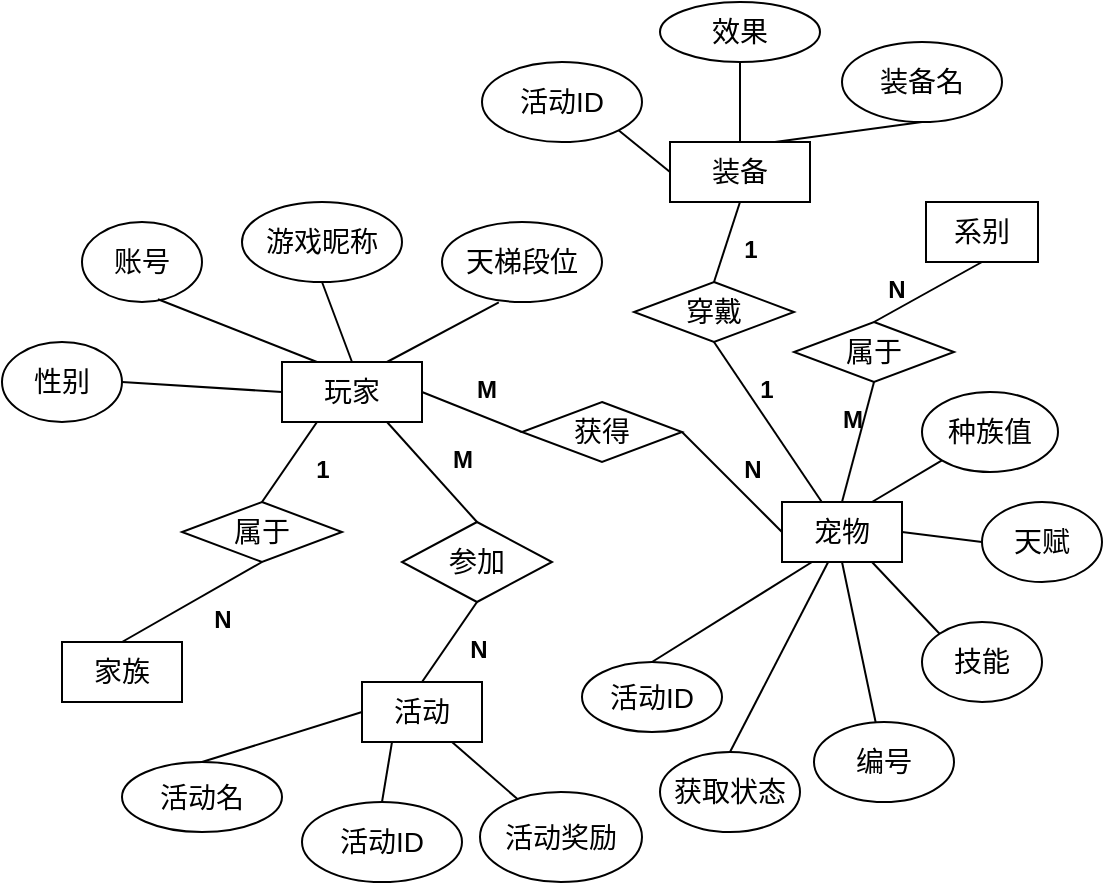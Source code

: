 <mxfile version="21.2.8" type="device">
  <diagram name="第 1 页" id="h3ZRRE8zVxtTzDDd7k0A">
    <mxGraphModel dx="1036" dy="606" grid="1" gridSize="10" guides="1" tooltips="1" connect="1" arrows="1" fold="1" page="1" pageScale="1" pageWidth="827" pageHeight="1169" math="0" shadow="0">
      <root>
        <mxCell id="0" />
        <mxCell id="1" parent="0" />
        <mxCell id="4rsDghCP10oIGBBMkYrz-1" value="&lt;font style=&quot;font-size: 14px;&quot;&gt;玩家&lt;/font&gt;" style="rounded=0;whiteSpace=wrap;html=1;" parent="1" vertex="1">
          <mxGeometry x="270" y="240" width="70" height="30" as="geometry" />
        </mxCell>
        <mxCell id="4rsDghCP10oIGBBMkYrz-3" value="&lt;font style=&quot;font-size: 14px;&quot;&gt;账号&lt;/font&gt;" style="ellipse;whiteSpace=wrap;html=1;" parent="1" vertex="1">
          <mxGeometry x="170" y="170" width="60" height="40" as="geometry" />
        </mxCell>
        <mxCell id="4rsDghCP10oIGBBMkYrz-5" value="" style="endArrow=none;html=1;rounded=0;entryX=0.633;entryY=0.965;entryDx=0;entryDy=0;entryPerimeter=0;exitX=0.25;exitY=0;exitDx=0;exitDy=0;" parent="1" source="4rsDghCP10oIGBBMkYrz-1" target="4rsDghCP10oIGBBMkYrz-3" edge="1">
          <mxGeometry width="50" height="50" relative="1" as="geometry">
            <mxPoint x="200" y="270" as="sourcePoint" />
            <mxPoint x="250" y="220" as="targetPoint" />
            <Array as="points" />
          </mxGeometry>
        </mxCell>
        <mxCell id="4rsDghCP10oIGBBMkYrz-6" value="&lt;font style=&quot;font-size: 14px;&quot;&gt;游戏昵称&lt;/font&gt;" style="ellipse;whiteSpace=wrap;html=1;" parent="1" vertex="1">
          <mxGeometry x="250" y="160" width="80" height="40" as="geometry" />
        </mxCell>
        <mxCell id="4rsDghCP10oIGBBMkYrz-7" value="" style="endArrow=none;html=1;rounded=0;entryX=0.5;entryY=1;entryDx=0;entryDy=0;exitX=0.5;exitY=0;exitDx=0;exitDy=0;" parent="1" source="4rsDghCP10oIGBBMkYrz-1" target="4rsDghCP10oIGBBMkYrz-6" edge="1">
          <mxGeometry width="50" height="50" relative="1" as="geometry">
            <mxPoint x="320" y="260" as="sourcePoint" />
            <mxPoint x="370" y="210" as="targetPoint" />
            <Array as="points" />
          </mxGeometry>
        </mxCell>
        <mxCell id="4rsDghCP10oIGBBMkYrz-18" value="&lt;font style=&quot;font-size: 14px;&quot;&gt;获得&lt;/font&gt;" style="rhombus;whiteSpace=wrap;html=1;" parent="1" vertex="1">
          <mxGeometry x="390" y="260" width="80" height="30" as="geometry" />
        </mxCell>
        <mxCell id="4rsDghCP10oIGBBMkYrz-20" value="" style="endArrow=none;html=1;rounded=0;entryX=1;entryY=0.5;entryDx=0;entryDy=0;exitX=0;exitY=0.5;exitDx=0;exitDy=0;" parent="1" source="4rsDghCP10oIGBBMkYrz-18" target="4rsDghCP10oIGBBMkYrz-1" edge="1">
          <mxGeometry width="50" height="50" relative="1" as="geometry">
            <mxPoint x="310" y="320" as="sourcePoint" />
            <mxPoint x="360" y="270" as="targetPoint" />
          </mxGeometry>
        </mxCell>
        <mxCell id="4rsDghCP10oIGBBMkYrz-21" value="&lt;font style=&quot;font-size: 12px;&quot;&gt;M&lt;/font&gt;" style="text;strokeColor=none;fillColor=none;html=1;fontSize=24;fontStyle=1;verticalAlign=middle;align=center;" parent="1" vertex="1">
          <mxGeometry x="354" y="240" width="36" height="20" as="geometry" />
        </mxCell>
        <mxCell id="4rsDghCP10oIGBBMkYrz-22" value="&lt;font style=&quot;font-size: 14px;&quot;&gt;宠物&lt;/font&gt;" style="rounded=0;whiteSpace=wrap;html=1;" parent="1" vertex="1">
          <mxGeometry x="520" y="310" width="60" height="30" as="geometry" />
        </mxCell>
        <mxCell id="4rsDghCP10oIGBBMkYrz-24" value="" style="endArrow=none;html=1;rounded=0;entryX=1;entryY=0.5;entryDx=0;entryDy=0;exitX=0;exitY=0.5;exitDx=0;exitDy=0;" parent="1" source="4rsDghCP10oIGBBMkYrz-22" target="4rsDghCP10oIGBBMkYrz-18" edge="1">
          <mxGeometry width="50" height="50" relative="1" as="geometry">
            <mxPoint x="390" y="340" as="sourcePoint" />
            <mxPoint x="440" y="290" as="targetPoint" />
          </mxGeometry>
        </mxCell>
        <mxCell id="4rsDghCP10oIGBBMkYrz-25" value="&lt;font style=&quot;font-size: 12px;&quot;&gt;N&lt;/font&gt;" style="text;strokeColor=none;fillColor=none;html=1;fontSize=24;fontStyle=1;verticalAlign=middle;align=center;" parent="1" vertex="1">
          <mxGeometry x="490" y="280" width="30" height="20" as="geometry" />
        </mxCell>
        <mxCell id="4rsDghCP10oIGBBMkYrz-26" value="&lt;font style=&quot;font-size: 14px;&quot;&gt;种族值&lt;/font&gt;" style="ellipse;whiteSpace=wrap;html=1;" parent="1" vertex="1">
          <mxGeometry x="590" y="255" width="68" height="40" as="geometry" />
        </mxCell>
        <mxCell id="4rsDghCP10oIGBBMkYrz-27" value="" style="endArrow=none;html=1;rounded=0;entryX=0;entryY=1;entryDx=0;entryDy=0;exitX=0.75;exitY=0;exitDx=0;exitDy=0;" parent="1" source="4rsDghCP10oIGBBMkYrz-22" target="4rsDghCP10oIGBBMkYrz-26" edge="1">
          <mxGeometry width="50" height="50" relative="1" as="geometry">
            <mxPoint x="580" y="390" as="sourcePoint" />
            <mxPoint x="630" y="340" as="targetPoint" />
          </mxGeometry>
        </mxCell>
        <mxCell id="4rsDghCP10oIGBBMkYrz-28" value="&lt;font style=&quot;font-size: 14px;&quot;&gt;天赋&lt;/font&gt;" style="ellipse;whiteSpace=wrap;html=1;" parent="1" vertex="1">
          <mxGeometry x="620" y="310" width="60" height="40" as="geometry" />
        </mxCell>
        <mxCell id="4rsDghCP10oIGBBMkYrz-29" value="" style="endArrow=none;html=1;rounded=0;entryX=0;entryY=0.5;entryDx=0;entryDy=0;exitX=1;exitY=0.5;exitDx=0;exitDy=0;" parent="1" source="4rsDghCP10oIGBBMkYrz-22" target="4rsDghCP10oIGBBMkYrz-28" edge="1">
          <mxGeometry width="50" height="50" relative="1" as="geometry">
            <mxPoint x="560" y="420" as="sourcePoint" />
            <mxPoint x="610" y="370" as="targetPoint" />
          </mxGeometry>
        </mxCell>
        <mxCell id="4rsDghCP10oIGBBMkYrz-33" value="&lt;font style=&quot;font-size: 14px;&quot;&gt;系别&lt;/font&gt;" style="rounded=0;whiteSpace=wrap;html=1;" parent="1" vertex="1">
          <mxGeometry x="592" y="160" width="56" height="30" as="geometry" />
        </mxCell>
        <mxCell id="4rsDghCP10oIGBBMkYrz-34" value="&lt;font style=&quot;font-size: 14px;&quot;&gt;属于&lt;/font&gt;" style="rhombus;whiteSpace=wrap;html=1;" parent="1" vertex="1">
          <mxGeometry x="526" y="220" width="80" height="30" as="geometry" />
        </mxCell>
        <mxCell id="4rsDghCP10oIGBBMkYrz-35" value="" style="endArrow=none;html=1;rounded=0;entryX=0.5;entryY=1;entryDx=0;entryDy=0;exitX=0.5;exitY=0;exitDx=0;exitDy=0;" parent="1" source="4rsDghCP10oIGBBMkYrz-22" target="4rsDghCP10oIGBBMkYrz-34" edge="1">
          <mxGeometry width="50" height="50" relative="1" as="geometry">
            <mxPoint x="450" y="360" as="sourcePoint" />
            <mxPoint x="500" y="310" as="targetPoint" />
          </mxGeometry>
        </mxCell>
        <mxCell id="4rsDghCP10oIGBBMkYrz-36" value="&lt;span style=&quot;font-size: 12px;&quot;&gt;M&lt;/span&gt;" style="text;strokeColor=none;fillColor=none;html=1;fontSize=24;fontStyle=1;verticalAlign=middle;align=center;" parent="1" vertex="1">
          <mxGeometry x="540" y="255" width="30" height="20" as="geometry" />
        </mxCell>
        <mxCell id="4rsDghCP10oIGBBMkYrz-37" value="" style="endArrow=none;html=1;rounded=0;entryX=0.5;entryY=1;entryDx=0;entryDy=0;exitX=0.5;exitY=0;exitDx=0;exitDy=0;" parent="1" source="4rsDghCP10oIGBBMkYrz-34" target="4rsDghCP10oIGBBMkYrz-33" edge="1">
          <mxGeometry width="50" height="50" relative="1" as="geometry">
            <mxPoint x="450" y="220" as="sourcePoint" />
            <mxPoint x="500" y="170" as="targetPoint" />
          </mxGeometry>
        </mxCell>
        <mxCell id="4rsDghCP10oIGBBMkYrz-38" value="&lt;font style=&quot;font-size: 12px;&quot;&gt;N&lt;/font&gt;" style="text;strokeColor=none;fillColor=none;html=1;fontSize=24;fontStyle=1;verticalAlign=middle;align=center;" parent="1" vertex="1">
          <mxGeometry x="562" y="190" width="30" height="20" as="geometry" />
        </mxCell>
        <mxCell id="4rsDghCP10oIGBBMkYrz-39" value="&lt;span style=&quot;font-size: 14px;&quot;&gt;技能&lt;/span&gt;" style="ellipse;whiteSpace=wrap;html=1;" parent="1" vertex="1">
          <mxGeometry x="590" y="370" width="60" height="40" as="geometry" />
        </mxCell>
        <mxCell id="4rsDghCP10oIGBBMkYrz-40" value="" style="endArrow=none;html=1;rounded=0;entryX=0.75;entryY=1;entryDx=0;entryDy=0;exitX=0;exitY=0;exitDx=0;exitDy=0;" parent="1" source="4rsDghCP10oIGBBMkYrz-39" target="4rsDghCP10oIGBBMkYrz-22" edge="1">
          <mxGeometry width="50" height="50" relative="1" as="geometry">
            <mxPoint x="513" y="415" as="sourcePoint" />
            <mxPoint x="563" y="365" as="targetPoint" />
          </mxGeometry>
        </mxCell>
        <mxCell id="4rsDghCP10oIGBBMkYrz-41" value="&lt;font style=&quot;font-size: 14px;&quot;&gt;编号&lt;/font&gt;" style="ellipse;whiteSpace=wrap;html=1;" parent="1" vertex="1">
          <mxGeometry x="536" y="420" width="70" height="40" as="geometry" />
        </mxCell>
        <mxCell id="4rsDghCP10oIGBBMkYrz-42" value="" style="endArrow=none;html=1;rounded=0;entryX=0.5;entryY=1;entryDx=0;entryDy=0;" parent="1" source="4rsDghCP10oIGBBMkYrz-41" target="4rsDghCP10oIGBBMkYrz-22" edge="1">
          <mxGeometry width="50" height="50" relative="1" as="geometry">
            <mxPoint x="460" y="440" as="sourcePoint" />
            <mxPoint x="510" y="390" as="targetPoint" />
          </mxGeometry>
        </mxCell>
        <mxCell id="4rsDghCP10oIGBBMkYrz-43" value="&lt;font style=&quot;font-size: 14px;&quot;&gt;天梯段位&lt;/font&gt;" style="ellipse;whiteSpace=wrap;html=1;" parent="1" vertex="1">
          <mxGeometry x="350" y="170" width="80" height="40" as="geometry" />
        </mxCell>
        <mxCell id="4rsDghCP10oIGBBMkYrz-44" value="" style="endArrow=none;html=1;rounded=0;entryX=0.355;entryY=1.005;entryDx=0;entryDy=0;entryPerimeter=0;exitX=0.75;exitY=0;exitDx=0;exitDy=0;" parent="1" source="4rsDghCP10oIGBBMkYrz-1" target="4rsDghCP10oIGBBMkYrz-43" edge="1">
          <mxGeometry width="50" height="50" relative="1" as="geometry">
            <mxPoint x="390" y="330" as="sourcePoint" />
            <mxPoint x="440" y="280" as="targetPoint" />
          </mxGeometry>
        </mxCell>
        <mxCell id="4rsDghCP10oIGBBMkYrz-45" value="&lt;font style=&quot;font-size: 14px;&quot;&gt;属于&lt;/font&gt;" style="rhombus;whiteSpace=wrap;html=1;" parent="1" vertex="1">
          <mxGeometry x="220" y="310" width="80" height="30" as="geometry" />
        </mxCell>
        <mxCell id="4rsDghCP10oIGBBMkYrz-46" value="" style="endArrow=none;html=1;rounded=0;entryX=0.25;entryY=1;entryDx=0;entryDy=0;exitX=0.5;exitY=0;exitDx=0;exitDy=0;" parent="1" source="4rsDghCP10oIGBBMkYrz-45" target="4rsDghCP10oIGBBMkYrz-1" edge="1">
          <mxGeometry width="50" height="50" relative="1" as="geometry">
            <mxPoint x="390" y="330" as="sourcePoint" />
            <mxPoint x="320" y="290" as="targetPoint" />
          </mxGeometry>
        </mxCell>
        <mxCell id="4rsDghCP10oIGBBMkYrz-52" value="&lt;font style=&quot;font-size: 12px;&quot;&gt;1&lt;/font&gt;" style="text;strokeColor=none;fillColor=none;html=1;fontSize=24;fontStyle=1;verticalAlign=middle;align=center;" parent="1" vertex="1">
          <mxGeometry x="265" y="280" width="50" height="20" as="geometry" />
        </mxCell>
        <mxCell id="4rsDghCP10oIGBBMkYrz-54" value="&lt;font style=&quot;font-size: 14px;&quot;&gt;家族&lt;/font&gt;" style="rounded=0;whiteSpace=wrap;html=1;" parent="1" vertex="1">
          <mxGeometry x="160" y="380" width="60" height="30" as="geometry" />
        </mxCell>
        <mxCell id="4rsDghCP10oIGBBMkYrz-55" value="" style="endArrow=none;html=1;rounded=0;entryX=0.5;entryY=1;entryDx=0;entryDy=0;exitX=0.5;exitY=0;exitDx=0;exitDy=0;" parent="1" source="4rsDghCP10oIGBBMkYrz-54" target="4rsDghCP10oIGBBMkYrz-45" edge="1">
          <mxGeometry width="50" height="50" relative="1" as="geometry">
            <mxPoint x="265" y="410" as="sourcePoint" />
            <mxPoint x="315" y="360" as="targetPoint" />
            <Array as="points" />
          </mxGeometry>
        </mxCell>
        <mxCell id="4rsDghCP10oIGBBMkYrz-56" value="&lt;font style=&quot;font-size: 12px;&quot;&gt;N&lt;/font&gt;" style="text;strokeColor=none;fillColor=none;html=1;fontSize=24;fontStyle=1;verticalAlign=middle;align=center;" parent="1" vertex="1">
          <mxGeometry x="220" y="350" width="40" height="30" as="geometry" />
        </mxCell>
        <mxCell id="4rsDghCP10oIGBBMkYrz-57" value="&lt;font style=&quot;font-size: 14px;&quot;&gt;性别&lt;/font&gt;" style="ellipse;whiteSpace=wrap;html=1;" parent="1" vertex="1">
          <mxGeometry x="130" y="230" width="60" height="40" as="geometry" />
        </mxCell>
        <mxCell id="4rsDghCP10oIGBBMkYrz-58" value="" style="endArrow=none;html=1;rounded=0;entryX=0;entryY=0.5;entryDx=0;entryDy=0;exitX=1;exitY=0.5;exitDx=0;exitDy=0;" parent="1" source="4rsDghCP10oIGBBMkYrz-57" target="4rsDghCP10oIGBBMkYrz-1" edge="1">
          <mxGeometry width="50" height="50" relative="1" as="geometry">
            <mxPoint x="170" y="320" as="sourcePoint" />
            <mxPoint x="230" y="265" as="targetPoint" />
            <Array as="points" />
          </mxGeometry>
        </mxCell>
        <mxCell id="4rsDghCP10oIGBBMkYrz-59" value="&lt;font style=&quot;font-size: 14px;&quot;&gt;参加&lt;/font&gt;" style="rhombus;whiteSpace=wrap;html=1;" parent="1" vertex="1">
          <mxGeometry x="330" y="320" width="75" height="40" as="geometry" />
        </mxCell>
        <mxCell id="4rsDghCP10oIGBBMkYrz-60" value="" style="endArrow=none;html=1;rounded=0;entryX=0.75;entryY=1;entryDx=0;entryDy=0;exitX=0.5;exitY=0;exitDx=0;exitDy=0;" parent="1" source="4rsDghCP10oIGBBMkYrz-59" target="4rsDghCP10oIGBBMkYrz-1" edge="1">
          <mxGeometry width="50" height="50" relative="1" as="geometry">
            <mxPoint x="390" y="320" as="sourcePoint" />
            <mxPoint x="440" y="270" as="targetPoint" />
          </mxGeometry>
        </mxCell>
        <mxCell id="4rsDghCP10oIGBBMkYrz-61" value="&lt;font style=&quot;font-size: 12px;&quot;&gt;M&lt;/font&gt;" style="text;strokeColor=none;fillColor=none;html=1;fontSize=24;fontStyle=1;verticalAlign=middle;align=center;" parent="1" vertex="1">
          <mxGeometry x="340" y="275" width="40" height="20" as="geometry" />
        </mxCell>
        <mxCell id="4rsDghCP10oIGBBMkYrz-63" value="&lt;font style=&quot;font-size: 14px;&quot;&gt;活动&lt;/font&gt;" style="rounded=0;whiteSpace=wrap;html=1;" parent="1" vertex="1">
          <mxGeometry x="310" y="400" width="60" height="30" as="geometry" />
        </mxCell>
        <mxCell id="4rsDghCP10oIGBBMkYrz-64" value="" style="endArrow=none;html=1;rounded=0;entryX=0.5;entryY=1;entryDx=0;entryDy=0;exitX=0.5;exitY=0;exitDx=0;exitDy=0;" parent="1" source="4rsDghCP10oIGBBMkYrz-63" target="4rsDghCP10oIGBBMkYrz-59" edge="1">
          <mxGeometry width="50" height="50" relative="1" as="geometry">
            <mxPoint x="390" y="320" as="sourcePoint" />
            <mxPoint x="440" y="270" as="targetPoint" />
          </mxGeometry>
        </mxCell>
        <mxCell id="4rsDghCP10oIGBBMkYrz-65" value="&lt;font style=&quot;font-size: 12px;&quot;&gt;N&lt;/font&gt;" style="text;strokeColor=none;fillColor=none;html=1;fontSize=24;fontStyle=1;verticalAlign=middle;align=center;" parent="1" vertex="1">
          <mxGeometry x="337.5" y="370" width="60" height="20" as="geometry" />
        </mxCell>
        <mxCell id="4rsDghCP10oIGBBMkYrz-66" value="&lt;font style=&quot;font-size: 14px;&quot;&gt;活动名&lt;/font&gt;" style="ellipse;whiteSpace=wrap;html=1;" parent="1" vertex="1">
          <mxGeometry x="190" y="440" width="80" height="35" as="geometry" />
        </mxCell>
        <mxCell id="4rsDghCP10oIGBBMkYrz-67" value="" style="endArrow=none;html=1;rounded=0;entryX=0;entryY=0.5;entryDx=0;entryDy=0;exitX=0.5;exitY=0;exitDx=0;exitDy=0;" parent="1" source="4rsDghCP10oIGBBMkYrz-66" target="4rsDghCP10oIGBBMkYrz-63" edge="1">
          <mxGeometry width="50" height="50" relative="1" as="geometry">
            <mxPoint x="240" y="510" as="sourcePoint" />
            <mxPoint x="290" y="460" as="targetPoint" />
          </mxGeometry>
        </mxCell>
        <mxCell id="4rsDghCP10oIGBBMkYrz-68" value="&lt;font style=&quot;font-size: 14px;&quot;&gt;活动ID&lt;/font&gt;" style="ellipse;whiteSpace=wrap;html=1;" parent="1" vertex="1">
          <mxGeometry x="280" y="460" width="80" height="40" as="geometry" />
        </mxCell>
        <mxCell id="4rsDghCP10oIGBBMkYrz-69" value="" style="endArrow=none;html=1;rounded=0;entryX=0.25;entryY=1;entryDx=0;entryDy=0;exitX=0.5;exitY=0;exitDx=0;exitDy=0;" parent="1" source="4rsDghCP10oIGBBMkYrz-68" target="4rsDghCP10oIGBBMkYrz-63" edge="1">
          <mxGeometry width="50" height="50" relative="1" as="geometry">
            <mxPoint x="360" y="525" as="sourcePoint" />
            <mxPoint x="410" y="475" as="targetPoint" />
          </mxGeometry>
        </mxCell>
        <mxCell id="4rsDghCP10oIGBBMkYrz-70" value="&lt;font style=&quot;font-size: 14px;&quot;&gt;活动奖励&lt;/font&gt;" style="ellipse;whiteSpace=wrap;html=1;" parent="1" vertex="1">
          <mxGeometry x="369" y="455" width="81" height="45" as="geometry" />
        </mxCell>
        <mxCell id="4rsDghCP10oIGBBMkYrz-71" value="" style="endArrow=none;html=1;rounded=0;entryX=0.75;entryY=1;entryDx=0;entryDy=0;" parent="1" source="4rsDghCP10oIGBBMkYrz-70" target="4rsDghCP10oIGBBMkYrz-63" edge="1">
          <mxGeometry width="50" height="50" relative="1" as="geometry">
            <mxPoint x="390" y="320" as="sourcePoint" />
            <mxPoint x="440" y="270" as="targetPoint" />
          </mxGeometry>
        </mxCell>
        <mxCell id="4rsDghCP10oIGBBMkYrz-72" value="&lt;font style=&quot;font-size: 14px;&quot;&gt;活动ID&lt;/font&gt;" style="ellipse;whiteSpace=wrap;html=1;" parent="1" vertex="1">
          <mxGeometry x="420" y="390" width="70" height="35" as="geometry" />
        </mxCell>
        <mxCell id="4rsDghCP10oIGBBMkYrz-73" value="" style="endArrow=none;html=1;rounded=0;entryX=0.25;entryY=1;entryDx=0;entryDy=0;exitX=0.5;exitY=0;exitDx=0;exitDy=0;" parent="1" source="4rsDghCP10oIGBBMkYrz-72" target="4rsDghCP10oIGBBMkYrz-22" edge="1">
          <mxGeometry width="50" height="50" relative="1" as="geometry">
            <mxPoint x="390" y="320" as="sourcePoint" />
            <mxPoint x="440" y="270" as="targetPoint" />
          </mxGeometry>
        </mxCell>
        <mxCell id="4rsDghCP10oIGBBMkYrz-74" value="&lt;font style=&quot;font-size: 14px;&quot;&gt;穿戴&lt;/font&gt;" style="rhombus;whiteSpace=wrap;html=1;" parent="1" vertex="1">
          <mxGeometry x="446" y="200" width="80" height="30" as="geometry" />
        </mxCell>
        <mxCell id="4rsDghCP10oIGBBMkYrz-76" value="" style="endArrow=none;html=1;rounded=0;entryX=0.5;entryY=1;entryDx=0;entryDy=0;" parent="1" source="4rsDghCP10oIGBBMkYrz-22" target="4rsDghCP10oIGBBMkYrz-74" edge="1">
          <mxGeometry width="50" height="50" relative="1" as="geometry">
            <mxPoint x="390" y="310" as="sourcePoint" />
            <mxPoint x="440" y="260" as="targetPoint" />
          </mxGeometry>
        </mxCell>
        <mxCell id="4rsDghCP10oIGBBMkYrz-77" value="&lt;font style=&quot;font-size: 12px;&quot;&gt;1&lt;/font&gt;" style="text;strokeColor=none;fillColor=none;html=1;fontSize=24;fontStyle=1;verticalAlign=middle;align=center;" parent="1" vertex="1">
          <mxGeometry x="490" y="240" width="44" height="20" as="geometry" />
        </mxCell>
        <mxCell id="4rsDghCP10oIGBBMkYrz-78" value="&lt;font style=&quot;font-size: 14px;&quot;&gt;装备&lt;/font&gt;" style="rounded=0;whiteSpace=wrap;html=1;" parent="1" vertex="1">
          <mxGeometry x="464" y="130" width="70" height="30" as="geometry" />
        </mxCell>
        <mxCell id="4rsDghCP10oIGBBMkYrz-79" value="" style="endArrow=none;html=1;rounded=0;entryX=0.5;entryY=1;entryDx=0;entryDy=0;exitX=0.5;exitY=0;exitDx=0;exitDy=0;" parent="1" source="4rsDghCP10oIGBBMkYrz-74" target="4rsDghCP10oIGBBMkYrz-78" edge="1">
          <mxGeometry width="50" height="50" relative="1" as="geometry">
            <mxPoint x="390" y="310" as="sourcePoint" />
            <mxPoint x="440" y="260" as="targetPoint" />
          </mxGeometry>
        </mxCell>
        <mxCell id="4rsDghCP10oIGBBMkYrz-80" value="&lt;font style=&quot;font-size: 12px;&quot;&gt;1&lt;/font&gt;" style="text;strokeColor=none;fillColor=none;html=1;fontSize=24;fontStyle=1;verticalAlign=middle;align=center;" parent="1" vertex="1">
          <mxGeometry x="472" y="165" width="64" height="30" as="geometry" />
        </mxCell>
        <mxCell id="4rsDghCP10oIGBBMkYrz-81" value="&lt;font style=&quot;font-size: 14px;&quot;&gt;装备名&lt;/font&gt;" style="ellipse;whiteSpace=wrap;html=1;" parent="1" vertex="1">
          <mxGeometry x="550" y="80" width="80" height="40" as="geometry" />
        </mxCell>
        <mxCell id="4rsDghCP10oIGBBMkYrz-82" value="" style="endArrow=none;html=1;rounded=0;entryX=0.5;entryY=1;entryDx=0;entryDy=0;exitX=0.75;exitY=0;exitDx=0;exitDy=0;" parent="1" source="4rsDghCP10oIGBBMkYrz-78" target="4rsDghCP10oIGBBMkYrz-81" edge="1">
          <mxGeometry width="50" height="50" relative="1" as="geometry">
            <mxPoint x="390" y="310" as="sourcePoint" />
            <mxPoint x="440" y="260" as="targetPoint" />
          </mxGeometry>
        </mxCell>
        <mxCell id="4rsDghCP10oIGBBMkYrz-84" value="&lt;font style=&quot;font-size: 14px;&quot;&gt;效果&lt;/font&gt;" style="ellipse;whiteSpace=wrap;html=1;" parent="1" vertex="1">
          <mxGeometry x="459" y="60" width="80" height="30" as="geometry" />
        </mxCell>
        <mxCell id="4rsDghCP10oIGBBMkYrz-85" value="" style="endArrow=none;html=1;rounded=0;entryX=0.5;entryY=1;entryDx=0;entryDy=0;" parent="1" source="4rsDghCP10oIGBBMkYrz-78" target="4rsDghCP10oIGBBMkYrz-84" edge="1">
          <mxGeometry width="50" height="50" relative="1" as="geometry">
            <mxPoint x="390" y="310" as="sourcePoint" />
            <mxPoint x="440" y="260" as="targetPoint" />
          </mxGeometry>
        </mxCell>
        <mxCell id="4rsDghCP10oIGBBMkYrz-86" value="&lt;font style=&quot;font-size: 14px;&quot;&gt;活动ID&lt;/font&gt;" style="ellipse;whiteSpace=wrap;html=1;" parent="1" vertex="1">
          <mxGeometry x="370" y="90" width="80" height="40" as="geometry" />
        </mxCell>
        <mxCell id="4rsDghCP10oIGBBMkYrz-87" value="" style="endArrow=none;html=1;rounded=0;entryX=1;entryY=1;entryDx=0;entryDy=0;exitX=0;exitY=0.5;exitDx=0;exitDy=0;" parent="1" source="4rsDghCP10oIGBBMkYrz-78" target="4rsDghCP10oIGBBMkYrz-86" edge="1">
          <mxGeometry width="50" height="50" relative="1" as="geometry">
            <mxPoint x="390" y="310" as="sourcePoint" />
            <mxPoint x="440" y="260" as="targetPoint" />
          </mxGeometry>
        </mxCell>
        <mxCell id="NbP_HONPfDSlZmpW6UlR-1" value="&lt;font style=&quot;font-size: 14px;&quot;&gt;获取状态&lt;/font&gt;" style="ellipse;whiteSpace=wrap;html=1;" vertex="1" parent="1">
          <mxGeometry x="459" y="435" width="70" height="40" as="geometry" />
        </mxCell>
        <mxCell id="NbP_HONPfDSlZmpW6UlR-2" value="" style="endArrow=none;html=1;rounded=0;entryX=0.387;entryY=0.993;entryDx=0;entryDy=0;entryPerimeter=0;exitX=0.5;exitY=0;exitDx=0;exitDy=0;" edge="1" parent="1" source="NbP_HONPfDSlZmpW6UlR-1" target="4rsDghCP10oIGBBMkYrz-22">
          <mxGeometry width="50" height="50" relative="1" as="geometry">
            <mxPoint x="390" y="340" as="sourcePoint" />
            <mxPoint x="440" y="290" as="targetPoint" />
          </mxGeometry>
        </mxCell>
      </root>
    </mxGraphModel>
  </diagram>
</mxfile>
